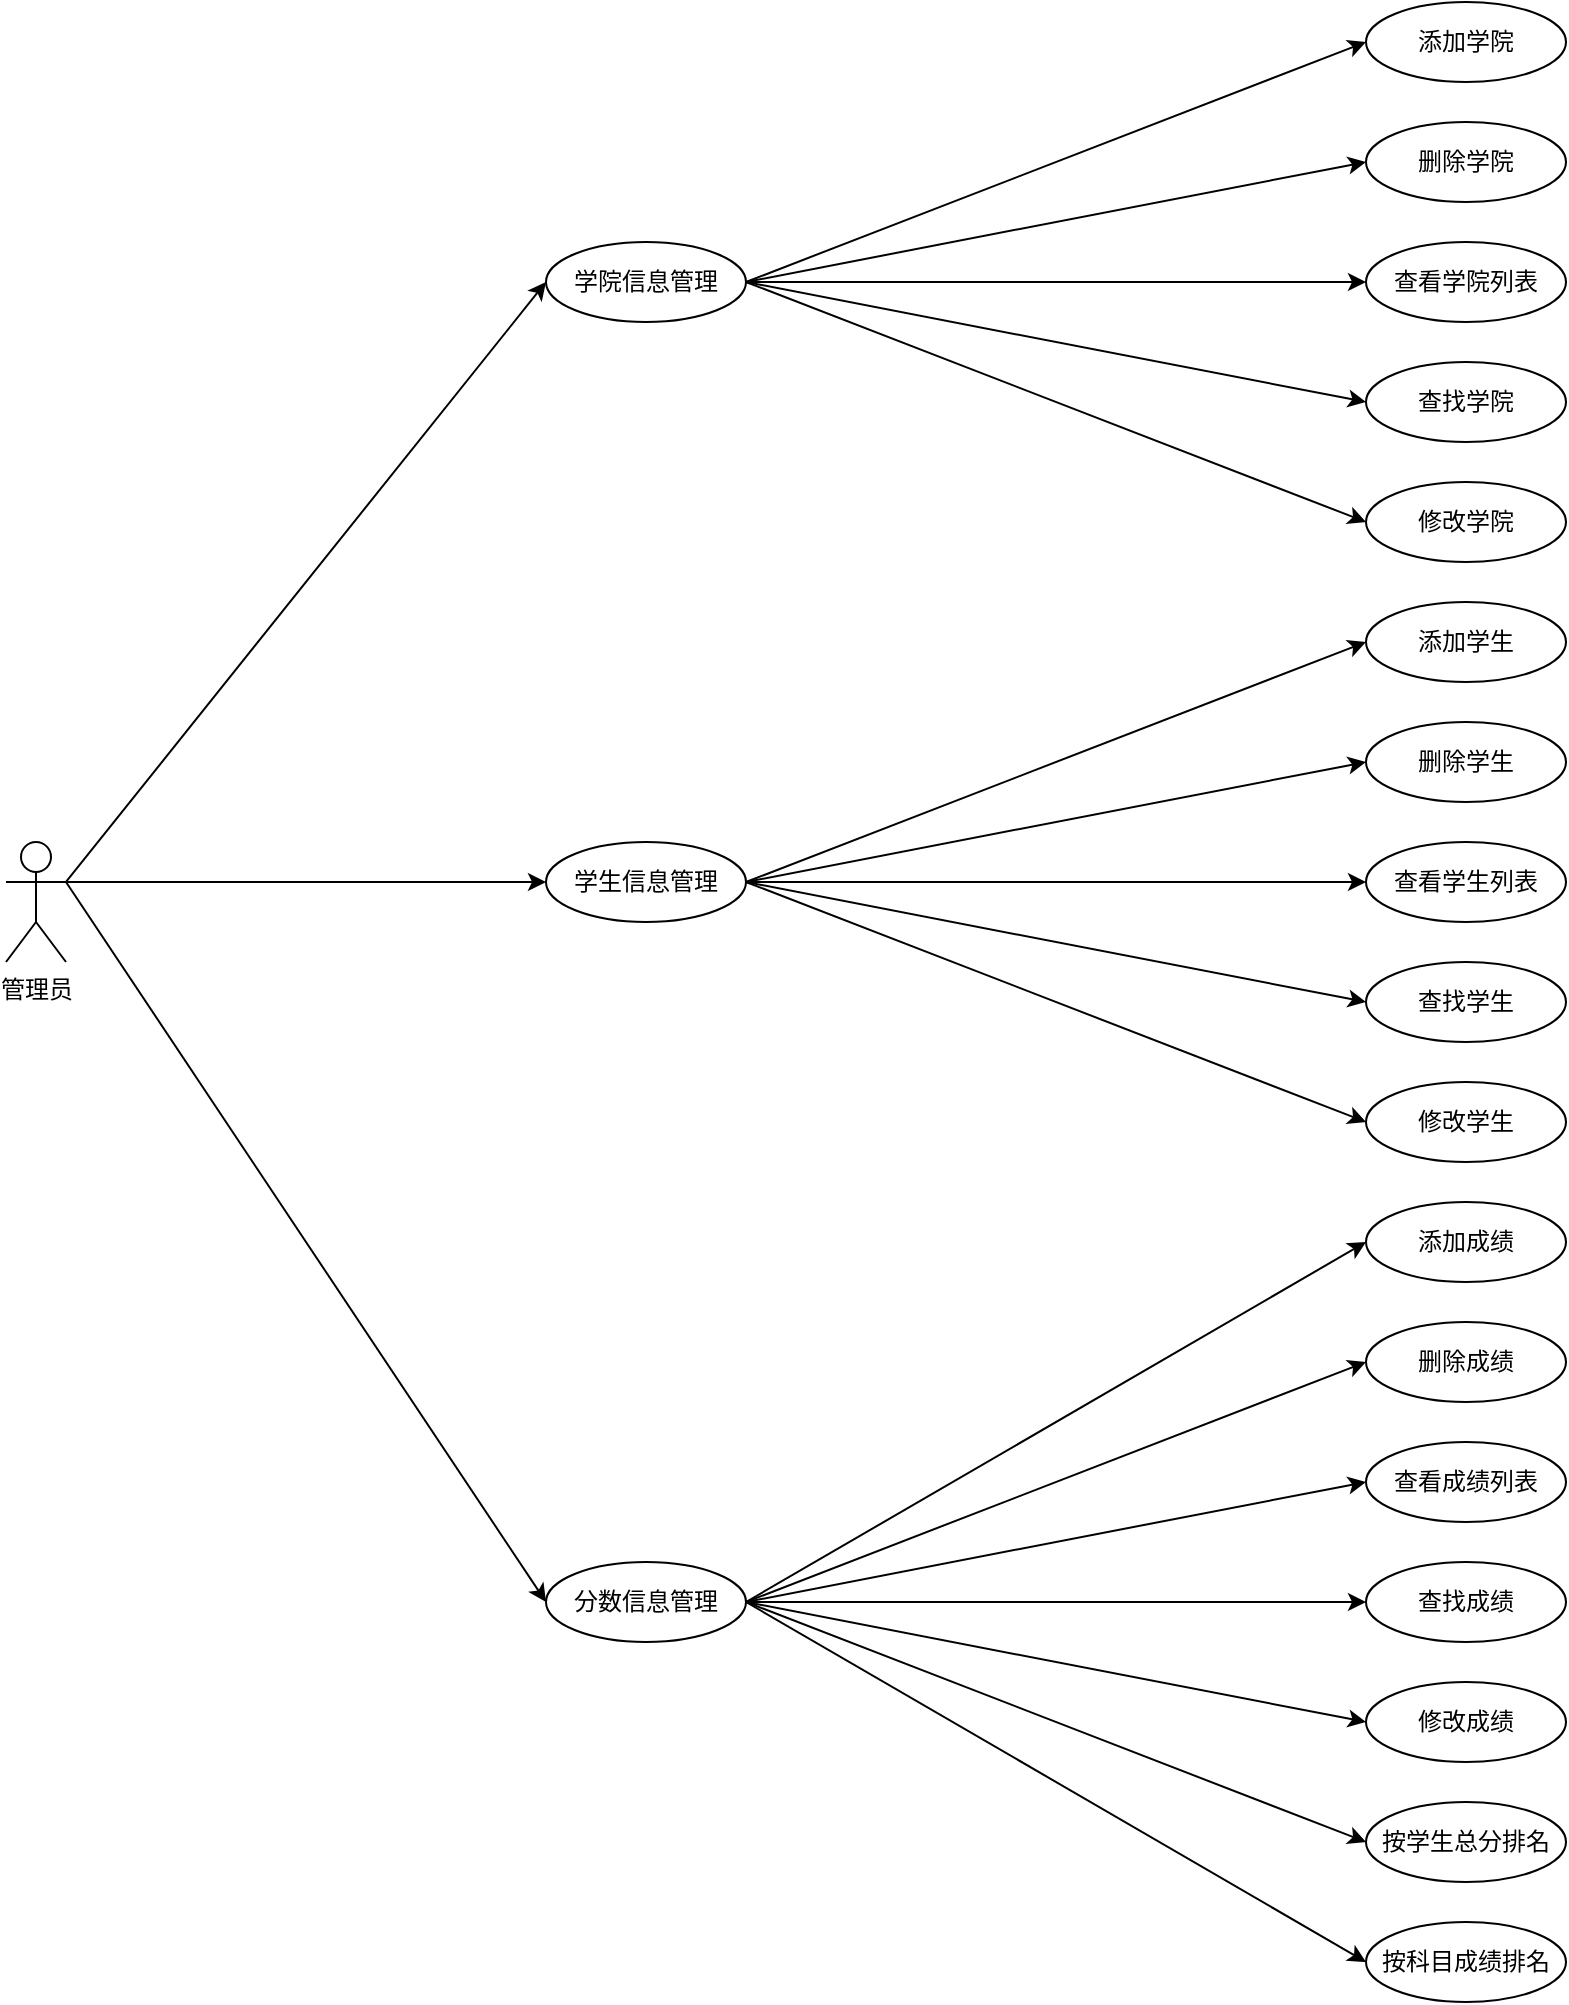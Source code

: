 <mxfile version="27.1.6">
  <diagram name="第 1 页" id="XEIQrBkzCcARnTSISdSL">
    <mxGraphModel dx="1627" dy="1030" grid="1" gridSize="10" guides="1" tooltips="1" connect="1" arrows="1" fold="1" page="1" pageScale="1" pageWidth="827" pageHeight="1169" math="0" shadow="0">
      <root>
        <mxCell id="0" />
        <mxCell id="1" parent="0" />
        <mxCell id="30iJA4O2DQZWHNPFVhoe-28" style="edgeStyle=none;rounded=0;orthogonalLoop=1;jettySize=auto;html=1;exitX=1;exitY=0.333;exitDx=0;exitDy=0;exitPerimeter=0;entryX=0;entryY=0.5;entryDx=0;entryDy=0;" parent="1" source="30iJA4O2DQZWHNPFVhoe-1" target="30iJA4O2DQZWHNPFVhoe-4" edge="1">
          <mxGeometry relative="1" as="geometry">
            <mxPoint x="70" y="500" as="sourcePoint" />
          </mxGeometry>
        </mxCell>
        <mxCell id="30iJA4O2DQZWHNPFVhoe-29" style="edgeStyle=none;rounded=0;orthogonalLoop=1;jettySize=auto;html=1;exitX=1;exitY=0.333;exitDx=0;exitDy=0;exitPerimeter=0;entryX=0;entryY=0.5;entryDx=0;entryDy=0;" parent="1" source="30iJA4O2DQZWHNPFVhoe-1" target="30iJA4O2DQZWHNPFVhoe-5" edge="1">
          <mxGeometry relative="1" as="geometry" />
        </mxCell>
        <mxCell id="30iJA4O2DQZWHNPFVhoe-31" style="edgeStyle=none;rounded=0;orthogonalLoop=1;jettySize=auto;html=1;exitX=1;exitY=0.333;exitDx=0;exitDy=0;exitPerimeter=0;entryX=0;entryY=0.5;entryDx=0;entryDy=0;" parent="1" source="30iJA4O2DQZWHNPFVhoe-1" target="30iJA4O2DQZWHNPFVhoe-25" edge="1">
          <mxGeometry relative="1" as="geometry" />
        </mxCell>
        <mxCell id="30iJA4O2DQZWHNPFVhoe-1" value="管理员" style="shape=umlActor;verticalLabelPosition=bottom;verticalAlign=top;html=1;outlineConnect=0;" parent="1" vertex="1">
          <mxGeometry x="10" y="490" width="30" height="60" as="geometry" />
        </mxCell>
        <mxCell id="30iJA4O2DQZWHNPFVhoe-32" style="edgeStyle=none;rounded=0;orthogonalLoop=1;jettySize=auto;html=1;exitX=1;exitY=0.5;exitDx=0;exitDy=0;entryX=0;entryY=0.5;entryDx=0;entryDy=0;" parent="1" source="30iJA4O2DQZWHNPFVhoe-4" target="30iJA4O2DQZWHNPFVhoe-7" edge="1">
          <mxGeometry relative="1" as="geometry" />
        </mxCell>
        <mxCell id="30iJA4O2DQZWHNPFVhoe-33" style="edgeStyle=none;rounded=0;orthogonalLoop=1;jettySize=auto;html=1;exitX=1;exitY=0.5;exitDx=0;exitDy=0;entryX=0;entryY=0.5;entryDx=0;entryDy=0;" parent="1" source="30iJA4O2DQZWHNPFVhoe-4" target="30iJA4O2DQZWHNPFVhoe-9" edge="1">
          <mxGeometry relative="1" as="geometry" />
        </mxCell>
        <mxCell id="30iJA4O2DQZWHNPFVhoe-34" style="edgeStyle=none;rounded=0;orthogonalLoop=1;jettySize=auto;html=1;exitX=1;exitY=0.5;exitDx=0;exitDy=0;entryX=0;entryY=0.5;entryDx=0;entryDy=0;" parent="1" source="30iJA4O2DQZWHNPFVhoe-4" target="30iJA4O2DQZWHNPFVhoe-8" edge="1">
          <mxGeometry relative="1" as="geometry" />
        </mxCell>
        <mxCell id="30iJA4O2DQZWHNPFVhoe-35" style="edgeStyle=none;rounded=0;orthogonalLoop=1;jettySize=auto;html=1;exitX=1;exitY=0.5;exitDx=0;exitDy=0;entryX=0;entryY=0.5;entryDx=0;entryDy=0;" parent="1" source="30iJA4O2DQZWHNPFVhoe-4" target="30iJA4O2DQZWHNPFVhoe-10" edge="1">
          <mxGeometry relative="1" as="geometry" />
        </mxCell>
        <mxCell id="30iJA4O2DQZWHNPFVhoe-36" style="edgeStyle=none;rounded=0;orthogonalLoop=1;jettySize=auto;html=1;exitX=1;exitY=0.5;exitDx=0;exitDy=0;entryX=0;entryY=0.5;entryDx=0;entryDy=0;" parent="1" source="30iJA4O2DQZWHNPFVhoe-4" target="30iJA4O2DQZWHNPFVhoe-11" edge="1">
          <mxGeometry relative="1" as="geometry" />
        </mxCell>
        <mxCell id="30iJA4O2DQZWHNPFVhoe-4" value="学院信息管理" style="ellipse;whiteSpace=wrap;html=1;" parent="1" vertex="1">
          <mxGeometry x="280" y="190" width="100" height="40" as="geometry" />
        </mxCell>
        <mxCell id="30iJA4O2DQZWHNPFVhoe-37" style="edgeStyle=none;rounded=0;orthogonalLoop=1;jettySize=auto;html=1;exitX=1;exitY=0.5;exitDx=0;exitDy=0;entryX=0;entryY=0.5;entryDx=0;entryDy=0;" parent="1" source="30iJA4O2DQZWHNPFVhoe-5" target="30iJA4O2DQZWHNPFVhoe-12" edge="1">
          <mxGeometry relative="1" as="geometry" />
        </mxCell>
        <mxCell id="30iJA4O2DQZWHNPFVhoe-38" style="edgeStyle=none;rounded=0;orthogonalLoop=1;jettySize=auto;html=1;exitX=1;exitY=0.5;exitDx=0;exitDy=0;entryX=0;entryY=0.5;entryDx=0;entryDy=0;" parent="1" source="30iJA4O2DQZWHNPFVhoe-5" target="30iJA4O2DQZWHNPFVhoe-14" edge="1">
          <mxGeometry relative="1" as="geometry" />
        </mxCell>
        <mxCell id="30iJA4O2DQZWHNPFVhoe-39" style="edgeStyle=none;rounded=0;orthogonalLoop=1;jettySize=auto;html=1;exitX=1;exitY=0.5;exitDx=0;exitDy=0;entryX=0;entryY=0.5;entryDx=0;entryDy=0;" parent="1" source="30iJA4O2DQZWHNPFVhoe-5" target="30iJA4O2DQZWHNPFVhoe-13" edge="1">
          <mxGeometry relative="1" as="geometry" />
        </mxCell>
        <mxCell id="30iJA4O2DQZWHNPFVhoe-40" style="edgeStyle=none;rounded=0;orthogonalLoop=1;jettySize=auto;html=1;exitX=1;exitY=0.5;exitDx=0;exitDy=0;entryX=0;entryY=0.5;entryDx=0;entryDy=0;" parent="1" source="30iJA4O2DQZWHNPFVhoe-5" target="30iJA4O2DQZWHNPFVhoe-15" edge="1">
          <mxGeometry relative="1" as="geometry" />
        </mxCell>
        <mxCell id="30iJA4O2DQZWHNPFVhoe-41" style="edgeStyle=none;rounded=0;orthogonalLoop=1;jettySize=auto;html=1;exitX=1;exitY=0.5;exitDx=0;exitDy=0;entryX=0;entryY=0.5;entryDx=0;entryDy=0;" parent="1" source="30iJA4O2DQZWHNPFVhoe-5" target="30iJA4O2DQZWHNPFVhoe-16" edge="1">
          <mxGeometry relative="1" as="geometry" />
        </mxCell>
        <mxCell id="30iJA4O2DQZWHNPFVhoe-5" value="学生信息管理" style="ellipse;whiteSpace=wrap;html=1;" parent="1" vertex="1">
          <mxGeometry x="280" y="490" width="100" height="40" as="geometry" />
        </mxCell>
        <mxCell id="30iJA4O2DQZWHNPFVhoe-7" value="添加学院" style="ellipse;whiteSpace=wrap;html=1;" parent="1" vertex="1">
          <mxGeometry x="690" y="70" width="100" height="40" as="geometry" />
        </mxCell>
        <mxCell id="30iJA4O2DQZWHNPFVhoe-8" value="查看学院列表" style="ellipse;whiteSpace=wrap;html=1;" parent="1" vertex="1">
          <mxGeometry x="690" y="190" width="100" height="40" as="geometry" />
        </mxCell>
        <mxCell id="30iJA4O2DQZWHNPFVhoe-9" value="删除学院" style="ellipse;whiteSpace=wrap;html=1;" parent="1" vertex="1">
          <mxGeometry x="690" y="130" width="100" height="40" as="geometry" />
        </mxCell>
        <mxCell id="30iJA4O2DQZWHNPFVhoe-10" value="查找学院" style="ellipse;whiteSpace=wrap;html=1;" parent="1" vertex="1">
          <mxGeometry x="690" y="250" width="100" height="40" as="geometry" />
        </mxCell>
        <mxCell id="30iJA4O2DQZWHNPFVhoe-11" value="修改学院" style="ellipse;whiteSpace=wrap;html=1;" parent="1" vertex="1">
          <mxGeometry x="690" y="310" width="100" height="40" as="geometry" />
        </mxCell>
        <mxCell id="30iJA4O2DQZWHNPFVhoe-12" value="添加学生" style="ellipse;whiteSpace=wrap;html=1;" parent="1" vertex="1">
          <mxGeometry x="690" y="370" width="100" height="40" as="geometry" />
        </mxCell>
        <mxCell id="30iJA4O2DQZWHNPFVhoe-13" value="查看学生列表" style="ellipse;whiteSpace=wrap;html=1;" parent="1" vertex="1">
          <mxGeometry x="690" y="490" width="100" height="40" as="geometry" />
        </mxCell>
        <mxCell id="30iJA4O2DQZWHNPFVhoe-14" value="删除学生" style="ellipse;whiteSpace=wrap;html=1;" parent="1" vertex="1">
          <mxGeometry x="690" y="430" width="100" height="40" as="geometry" />
        </mxCell>
        <mxCell id="30iJA4O2DQZWHNPFVhoe-15" value="查找学生" style="ellipse;whiteSpace=wrap;html=1;" parent="1" vertex="1">
          <mxGeometry x="690" y="550" width="100" height="40" as="geometry" />
        </mxCell>
        <mxCell id="30iJA4O2DQZWHNPFVhoe-16" value="修改学生" style="ellipse;whiteSpace=wrap;html=1;" parent="1" vertex="1">
          <mxGeometry x="690" y="610" width="100" height="40" as="geometry" />
        </mxCell>
        <mxCell id="30iJA4O2DQZWHNPFVhoe-18" value="添加成绩" style="ellipse;whiteSpace=wrap;html=1;" parent="1" vertex="1">
          <mxGeometry x="690" y="670" width="100" height="40" as="geometry" />
        </mxCell>
        <mxCell id="30iJA4O2DQZWHNPFVhoe-19" value="查看成绩列表" style="ellipse;whiteSpace=wrap;html=1;" parent="1" vertex="1">
          <mxGeometry x="690" y="790" width="100" height="40" as="geometry" />
        </mxCell>
        <mxCell id="30iJA4O2DQZWHNPFVhoe-20" value="删除成绩" style="ellipse;whiteSpace=wrap;html=1;" parent="1" vertex="1">
          <mxGeometry x="690" y="730" width="100" height="40" as="geometry" />
        </mxCell>
        <mxCell id="30iJA4O2DQZWHNPFVhoe-21" value="查找成绩" style="ellipse;whiteSpace=wrap;html=1;" parent="1" vertex="1">
          <mxGeometry x="690" y="850" width="100" height="40" as="geometry" />
        </mxCell>
        <mxCell id="30iJA4O2DQZWHNPFVhoe-22" value="修改成绩" style="ellipse;whiteSpace=wrap;html=1;" parent="1" vertex="1">
          <mxGeometry x="690" y="910" width="100" height="40" as="geometry" />
        </mxCell>
        <mxCell id="30iJA4O2DQZWHNPFVhoe-23" value="按学生总分排名" style="ellipse;whiteSpace=wrap;html=1;" parent="1" vertex="1">
          <mxGeometry x="690" y="970" width="100" height="40" as="geometry" />
        </mxCell>
        <mxCell id="30iJA4O2DQZWHNPFVhoe-24" value="按科目成绩排名" style="ellipse;whiteSpace=wrap;html=1;" parent="1" vertex="1">
          <mxGeometry x="690" y="1030" width="100" height="40" as="geometry" />
        </mxCell>
        <mxCell id="30iJA4O2DQZWHNPFVhoe-42" style="edgeStyle=none;rounded=0;orthogonalLoop=1;jettySize=auto;html=1;exitX=1;exitY=0.5;exitDx=0;exitDy=0;entryX=0;entryY=0.5;entryDx=0;entryDy=0;" parent="1" source="30iJA4O2DQZWHNPFVhoe-25" target="30iJA4O2DQZWHNPFVhoe-18" edge="1">
          <mxGeometry relative="1" as="geometry" />
        </mxCell>
        <mxCell id="30iJA4O2DQZWHNPFVhoe-43" style="edgeStyle=none;rounded=0;orthogonalLoop=1;jettySize=auto;html=1;exitX=1;exitY=0.5;exitDx=0;exitDy=0;entryX=0;entryY=0.5;entryDx=0;entryDy=0;" parent="1" source="30iJA4O2DQZWHNPFVhoe-25" target="30iJA4O2DQZWHNPFVhoe-20" edge="1">
          <mxGeometry relative="1" as="geometry" />
        </mxCell>
        <mxCell id="30iJA4O2DQZWHNPFVhoe-44" style="edgeStyle=none;rounded=0;orthogonalLoop=1;jettySize=auto;html=1;exitX=1;exitY=0.5;exitDx=0;exitDy=0;entryX=0;entryY=0.5;entryDx=0;entryDy=0;" parent="1" source="30iJA4O2DQZWHNPFVhoe-25" target="30iJA4O2DQZWHNPFVhoe-19" edge="1">
          <mxGeometry relative="1" as="geometry" />
        </mxCell>
        <mxCell id="30iJA4O2DQZWHNPFVhoe-45" style="edgeStyle=none;rounded=0;orthogonalLoop=1;jettySize=auto;html=1;exitX=1;exitY=0.5;exitDx=0;exitDy=0;entryX=0;entryY=0.5;entryDx=0;entryDy=0;" parent="1" source="30iJA4O2DQZWHNPFVhoe-25" target="30iJA4O2DQZWHNPFVhoe-21" edge="1">
          <mxGeometry relative="1" as="geometry" />
        </mxCell>
        <mxCell id="30iJA4O2DQZWHNPFVhoe-46" style="edgeStyle=none;rounded=0;orthogonalLoop=1;jettySize=auto;html=1;exitX=1;exitY=0.5;exitDx=0;exitDy=0;entryX=0;entryY=0.5;entryDx=0;entryDy=0;" parent="1" source="30iJA4O2DQZWHNPFVhoe-25" target="30iJA4O2DQZWHNPFVhoe-22" edge="1">
          <mxGeometry relative="1" as="geometry" />
        </mxCell>
        <mxCell id="30iJA4O2DQZWHNPFVhoe-47" style="edgeStyle=none;rounded=0;orthogonalLoop=1;jettySize=auto;html=1;exitX=1;exitY=0.5;exitDx=0;exitDy=0;entryX=0;entryY=0.5;entryDx=0;entryDy=0;" parent="1" source="30iJA4O2DQZWHNPFVhoe-25" target="30iJA4O2DQZWHNPFVhoe-23" edge="1">
          <mxGeometry relative="1" as="geometry" />
        </mxCell>
        <mxCell id="30iJA4O2DQZWHNPFVhoe-48" style="edgeStyle=none;rounded=0;orthogonalLoop=1;jettySize=auto;html=1;exitX=1;exitY=0.5;exitDx=0;exitDy=0;entryX=0;entryY=0.5;entryDx=0;entryDy=0;" parent="1" source="30iJA4O2DQZWHNPFVhoe-25" target="30iJA4O2DQZWHNPFVhoe-24" edge="1">
          <mxGeometry relative="1" as="geometry" />
        </mxCell>
        <mxCell id="30iJA4O2DQZWHNPFVhoe-25" value="分数信息管理" style="ellipse;whiteSpace=wrap;html=1;" parent="1" vertex="1">
          <mxGeometry x="280" y="850" width="100" height="40" as="geometry" />
        </mxCell>
      </root>
    </mxGraphModel>
  </diagram>
</mxfile>
